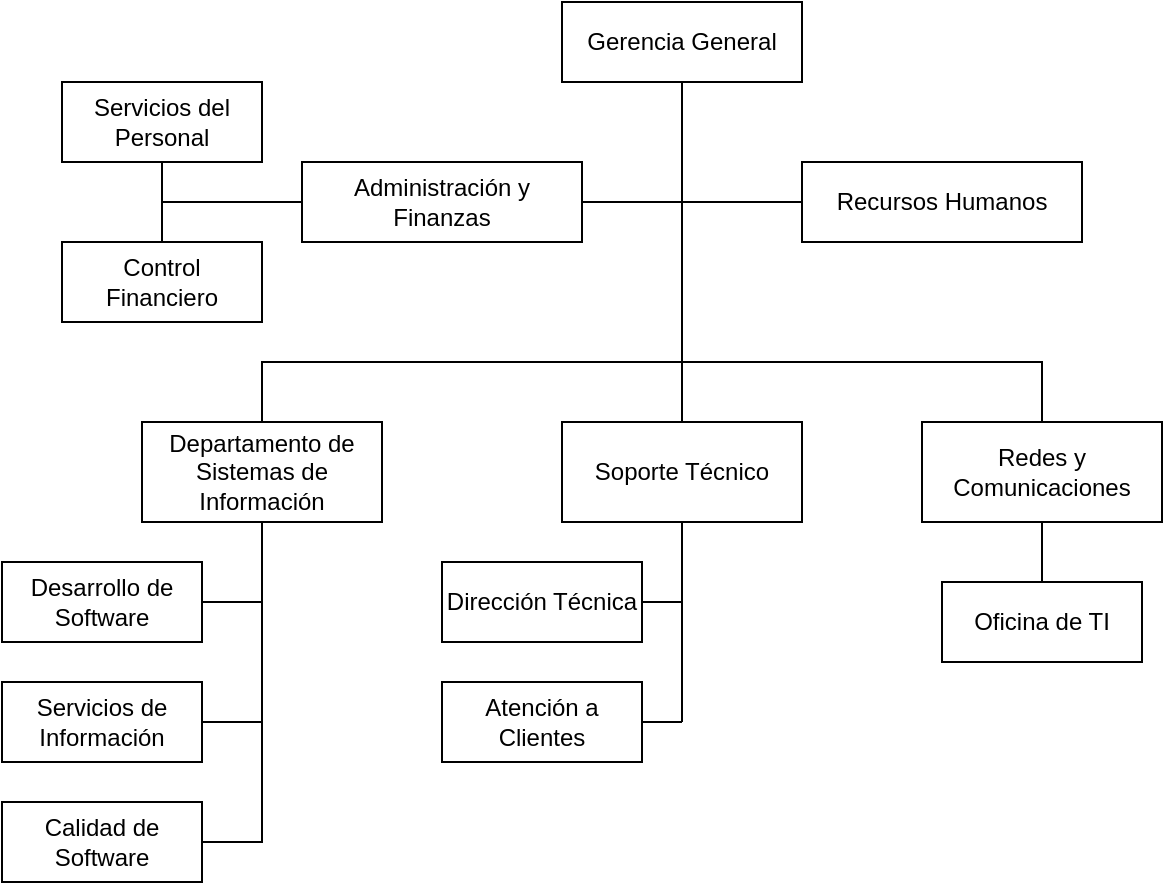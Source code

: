 <mxfile version="20.2.8" type="github">
  <diagram id="fNAa9VaY1_Iw8Ts7bcfw" name="Página-1">
    <mxGraphModel dx="828" dy="483" grid="1" gridSize="10" guides="1" tooltips="1" connect="1" arrows="1" fold="1" page="1" pageScale="1" pageWidth="827" pageHeight="1169" math="0" shadow="0">
      <root>
        <mxCell id="0" />
        <mxCell id="1" parent="0" />
        <mxCell id="_s43ssbsvwN2yPyqeatB-15" style="edgeStyle=orthogonalEdgeStyle;rounded=0;orthogonalLoop=1;jettySize=auto;html=1;entryX=0.5;entryY=0;entryDx=0;entryDy=0;strokeColor=default;endArrow=none;endFill=0;" edge="1" parent="1" source="_s43ssbsvwN2yPyqeatB-1" target="_s43ssbsvwN2yPyqeatB-11">
          <mxGeometry relative="1" as="geometry" />
        </mxCell>
        <mxCell id="_s43ssbsvwN2yPyqeatB-1" value="Gerencia General" style="rounded=0;whiteSpace=wrap;html=1;" vertex="1" parent="1">
          <mxGeometry x="380" y="40" width="120" height="40" as="geometry" />
        </mxCell>
        <mxCell id="_s43ssbsvwN2yPyqeatB-13" style="edgeStyle=orthogonalEdgeStyle;rounded=0;orthogonalLoop=1;jettySize=auto;html=1;entryX=0.5;entryY=0;entryDx=0;entryDy=0;strokeColor=default;endArrow=none;endFill=0;" edge="1" parent="1" source="_s43ssbsvwN2yPyqeatB-4" target="_s43ssbsvwN2yPyqeatB-6">
          <mxGeometry relative="1" as="geometry" />
        </mxCell>
        <mxCell id="_s43ssbsvwN2yPyqeatB-4" value="Servicios del Personal" style="rounded=0;whiteSpace=wrap;html=1;" vertex="1" parent="1">
          <mxGeometry x="130" y="80" width="100" height="40" as="geometry" />
        </mxCell>
        <mxCell id="_s43ssbsvwN2yPyqeatB-14" style="edgeStyle=orthogonalEdgeStyle;rounded=0;orthogonalLoop=1;jettySize=auto;html=1;strokeColor=default;endArrow=none;endFill=0;" edge="1" parent="1" source="_s43ssbsvwN2yPyqeatB-5">
          <mxGeometry relative="1" as="geometry">
            <mxPoint x="180" y="140" as="targetPoint" />
          </mxGeometry>
        </mxCell>
        <mxCell id="_s43ssbsvwN2yPyqeatB-16" style="edgeStyle=orthogonalEdgeStyle;rounded=0;orthogonalLoop=1;jettySize=auto;html=1;strokeColor=default;endArrow=none;endFill=0;" edge="1" parent="1" source="_s43ssbsvwN2yPyqeatB-5">
          <mxGeometry relative="1" as="geometry">
            <mxPoint x="440" y="140" as="targetPoint" />
          </mxGeometry>
        </mxCell>
        <mxCell id="_s43ssbsvwN2yPyqeatB-5" value="Administración y Finanzas" style="rounded=0;whiteSpace=wrap;html=1;" vertex="1" parent="1">
          <mxGeometry x="250" y="120" width="140" height="40" as="geometry" />
        </mxCell>
        <mxCell id="_s43ssbsvwN2yPyqeatB-12" style="edgeStyle=orthogonalEdgeStyle;rounded=0;orthogonalLoop=1;jettySize=auto;html=1;entryX=0.5;entryY=1;entryDx=0;entryDy=0;strokeColor=none;" edge="1" parent="1" source="_s43ssbsvwN2yPyqeatB-6" target="_s43ssbsvwN2yPyqeatB-4">
          <mxGeometry relative="1" as="geometry" />
        </mxCell>
        <mxCell id="_s43ssbsvwN2yPyqeatB-6" value="Control Financiero" style="rounded=0;whiteSpace=wrap;html=1;" vertex="1" parent="1">
          <mxGeometry x="130" y="160" width="100" height="40" as="geometry" />
        </mxCell>
        <mxCell id="_s43ssbsvwN2yPyqeatB-17" style="edgeStyle=orthogonalEdgeStyle;rounded=0;orthogonalLoop=1;jettySize=auto;html=1;strokeColor=default;endArrow=none;endFill=0;" edge="1" parent="1" source="_s43ssbsvwN2yPyqeatB-7">
          <mxGeometry relative="1" as="geometry">
            <mxPoint x="440" y="230" as="targetPoint" />
            <Array as="points">
              <mxPoint x="230" y="220" />
              <mxPoint x="440" y="220" />
            </Array>
          </mxGeometry>
        </mxCell>
        <mxCell id="_s43ssbsvwN2yPyqeatB-18" style="edgeStyle=orthogonalEdgeStyle;rounded=0;orthogonalLoop=1;jettySize=auto;html=1;strokeColor=default;endArrow=none;endFill=0;entryX=1;entryY=0.5;entryDx=0;entryDy=0;" edge="1" parent="1" source="_s43ssbsvwN2yPyqeatB-7" target="_s43ssbsvwN2yPyqeatB-10">
          <mxGeometry relative="1" as="geometry">
            <mxPoint x="230" y="460" as="targetPoint" />
          </mxGeometry>
        </mxCell>
        <mxCell id="_s43ssbsvwN2yPyqeatB-7" value="Departamento de Sistemas de Información" style="rounded=0;whiteSpace=wrap;html=1;" vertex="1" parent="1">
          <mxGeometry x="170" y="250" width="120" height="50" as="geometry" />
        </mxCell>
        <mxCell id="_s43ssbsvwN2yPyqeatB-20" style="edgeStyle=orthogonalEdgeStyle;rounded=0;orthogonalLoop=1;jettySize=auto;html=1;strokeColor=default;endArrow=none;endFill=0;" edge="1" parent="1" source="_s43ssbsvwN2yPyqeatB-8">
          <mxGeometry relative="1" as="geometry">
            <mxPoint x="230" y="340" as="targetPoint" />
          </mxGeometry>
        </mxCell>
        <mxCell id="_s43ssbsvwN2yPyqeatB-8" value="Desarrollo de Software" style="rounded=0;whiteSpace=wrap;html=1;" vertex="1" parent="1">
          <mxGeometry x="100" y="320" width="100" height="40" as="geometry" />
        </mxCell>
        <mxCell id="_s43ssbsvwN2yPyqeatB-19" style="edgeStyle=orthogonalEdgeStyle;rounded=0;orthogonalLoop=1;jettySize=auto;html=1;strokeColor=default;endArrow=none;endFill=0;" edge="1" parent="1" source="_s43ssbsvwN2yPyqeatB-9">
          <mxGeometry relative="1" as="geometry">
            <mxPoint x="230" y="400" as="targetPoint" />
          </mxGeometry>
        </mxCell>
        <mxCell id="_s43ssbsvwN2yPyqeatB-9" value="Servicios de Información" style="rounded=0;whiteSpace=wrap;html=1;" vertex="1" parent="1">
          <mxGeometry x="100" y="380" width="100" height="40" as="geometry" />
        </mxCell>
        <mxCell id="_s43ssbsvwN2yPyqeatB-10" value="Calidad de Software" style="rounded=0;whiteSpace=wrap;html=1;" vertex="1" parent="1">
          <mxGeometry x="100" y="440" width="100" height="40" as="geometry" />
        </mxCell>
        <mxCell id="_s43ssbsvwN2yPyqeatB-23" style="edgeStyle=orthogonalEdgeStyle;rounded=0;orthogonalLoop=1;jettySize=auto;html=1;strokeColor=default;endArrow=none;endFill=0;" edge="1" parent="1" source="_s43ssbsvwN2yPyqeatB-11">
          <mxGeometry relative="1" as="geometry">
            <mxPoint x="440" y="400" as="targetPoint" />
          </mxGeometry>
        </mxCell>
        <mxCell id="_s43ssbsvwN2yPyqeatB-11" value="Soporte Técnico" style="rounded=0;whiteSpace=wrap;html=1;" vertex="1" parent="1">
          <mxGeometry x="380" y="250" width="120" height="50" as="geometry" />
        </mxCell>
        <mxCell id="_s43ssbsvwN2yPyqeatB-25" style="edgeStyle=orthogonalEdgeStyle;rounded=0;orthogonalLoop=1;jettySize=auto;html=1;strokeColor=default;endArrow=none;endFill=0;" edge="1" parent="1" source="_s43ssbsvwN2yPyqeatB-21">
          <mxGeometry relative="1" as="geometry">
            <mxPoint x="440" y="340" as="targetPoint" />
          </mxGeometry>
        </mxCell>
        <mxCell id="_s43ssbsvwN2yPyqeatB-21" value="Dirección Técnica" style="rounded=0;whiteSpace=wrap;html=1;" vertex="1" parent="1">
          <mxGeometry x="320" y="320" width="100" height="40" as="geometry" />
        </mxCell>
        <mxCell id="_s43ssbsvwN2yPyqeatB-24" style="edgeStyle=orthogonalEdgeStyle;rounded=0;orthogonalLoop=1;jettySize=auto;html=1;strokeColor=default;endArrow=none;endFill=0;" edge="1" parent="1" source="_s43ssbsvwN2yPyqeatB-22">
          <mxGeometry relative="1" as="geometry">
            <mxPoint x="440" y="400" as="targetPoint" />
          </mxGeometry>
        </mxCell>
        <mxCell id="_s43ssbsvwN2yPyqeatB-22" value="Atención a Clientes" style="rounded=0;whiteSpace=wrap;html=1;" vertex="1" parent="1">
          <mxGeometry x="320" y="380" width="100" height="40" as="geometry" />
        </mxCell>
        <mxCell id="_s43ssbsvwN2yPyqeatB-27" style="edgeStyle=orthogonalEdgeStyle;rounded=0;orthogonalLoop=1;jettySize=auto;html=1;strokeColor=default;endArrow=none;endFill=0;" edge="1" parent="1" source="_s43ssbsvwN2yPyqeatB-26">
          <mxGeometry relative="1" as="geometry">
            <mxPoint x="440" y="220" as="targetPoint" />
            <Array as="points">
              <mxPoint x="620" y="220" />
            </Array>
          </mxGeometry>
        </mxCell>
        <mxCell id="_s43ssbsvwN2yPyqeatB-32" style="edgeStyle=orthogonalEdgeStyle;rounded=0;orthogonalLoop=1;jettySize=auto;html=1;entryX=0.5;entryY=0;entryDx=0;entryDy=0;strokeColor=default;endArrow=none;endFill=0;" edge="1" parent="1" source="_s43ssbsvwN2yPyqeatB-26" target="_s43ssbsvwN2yPyqeatB-31">
          <mxGeometry relative="1" as="geometry" />
        </mxCell>
        <mxCell id="_s43ssbsvwN2yPyqeatB-26" value="Redes y Comunicaciones" style="rounded=0;whiteSpace=wrap;html=1;" vertex="1" parent="1">
          <mxGeometry x="560" y="250" width="120" height="50" as="geometry" />
        </mxCell>
        <mxCell id="_s43ssbsvwN2yPyqeatB-29" style="edgeStyle=orthogonalEdgeStyle;rounded=0;orthogonalLoop=1;jettySize=auto;html=1;strokeColor=default;endArrow=none;endFill=0;" edge="1" parent="1" source="_s43ssbsvwN2yPyqeatB-28">
          <mxGeometry relative="1" as="geometry">
            <mxPoint x="440" y="140" as="targetPoint" />
          </mxGeometry>
        </mxCell>
        <mxCell id="_s43ssbsvwN2yPyqeatB-28" value="Recursos Humanos" style="rounded=0;whiteSpace=wrap;html=1;" vertex="1" parent="1">
          <mxGeometry x="500" y="120" width="140" height="40" as="geometry" />
        </mxCell>
        <mxCell id="_s43ssbsvwN2yPyqeatB-31" value="Oficina de TI" style="rounded=0;whiteSpace=wrap;html=1;" vertex="1" parent="1">
          <mxGeometry x="570" y="330" width="100" height="40" as="geometry" />
        </mxCell>
      </root>
    </mxGraphModel>
  </diagram>
</mxfile>
